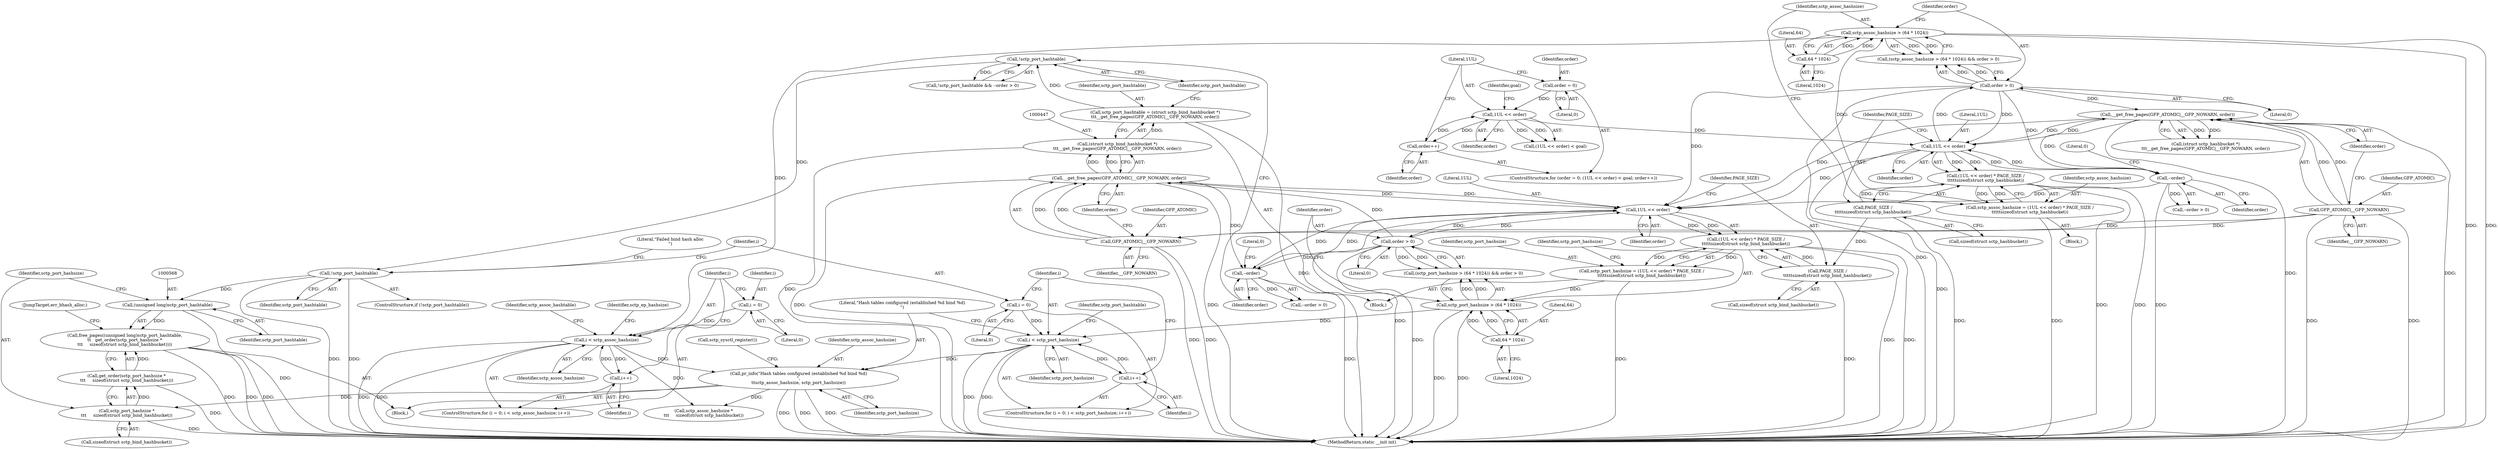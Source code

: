 digraph "0_linux_8e2d61e0aed2b7c4ecb35844fe07e0b2b762dee4_0@API" {
"1000566" [label="(Call,free_pages((unsigned long)sctp_port_hashtable,\n\t\t   get_order(sctp_port_hashsize *\n\t\t\t     sizeof(struct sctp_bind_hashbucket))))"];
"1000567" [label="(Call,(unsigned long)sctp_port_hashtable)"];
"1000461" [label="(Call,!sctp_port_hashtable)"];
"1000454" [label="(Call,!sctp_port_hashtable)"];
"1000444" [label="(Call,sctp_port_hashtable = (struct sctp_bind_hashbucket *)\n\t\t\t__get_free_pages(GFP_ATOMIC|__GFP_NOWARN, order))"];
"1000446" [label="(Call,(struct sctp_bind_hashbucket *)\n\t\t\t__get_free_pages(GFP_ATOMIC|__GFP_NOWARN, order))"];
"1000448" [label="(Call,__get_free_pages(GFP_ATOMIC|__GFP_NOWARN, order))"];
"1000449" [label="(Call,GFP_ATOMIC|__GFP_NOWARN)"];
"1000329" [label="(Call,GFP_ATOMIC|__GFP_NOWARN)"];
"1000426" [label="(Call,1UL << order)"];
"1000328" [label="(Call,__get_free_pages(GFP_ATOMIC|__GFP_NOWARN, order))"];
"1000320" [label="(Call,order > 0)"];
"1000306" [label="(Call,1UL << order)"];
"1000337" [label="(Call,--order)"];
"1000295" [label="(Call,1UL << order)"];
"1000291" [label="(Call,order = 0)"];
"1000299" [label="(Call,order++)"];
"1000457" [label="(Call,--order)"];
"1000440" [label="(Call,order > 0)"];
"1000570" [label="(Call,get_order(sctp_port_hashsize *\n\t\t\t     sizeof(struct sctp_bind_hashbucket)))"];
"1000571" [label="(Call,sctp_port_hashsize *\n\t\t\t     sizeof(struct sctp_bind_hashbucket))"];
"1000495" [label="(Call,pr_info(\"Hash tables configured (established %d bind %d)\n\",\n\t\tsctp_assoc_hashsize, sctp_port_hashsize))"];
"1000355" [label="(Call,i < sctp_assoc_hashsize)"];
"1000352" [label="(Call,i = 0)"];
"1000358" [label="(Call,i++)"];
"1000315" [label="(Call,sctp_assoc_hashsize > (64 * 1024))"];
"1000303" [label="(Call,sctp_assoc_hashsize = (1UL << order) * PAGE_SIZE /\n\t\t\t\t\tsizeof(struct sctp_hashbucket))"];
"1000305" [label="(Call,(1UL << order) * PAGE_SIZE /\n\t\t\t\t\tsizeof(struct sctp_hashbucket))"];
"1000309" [label="(Call,PAGE_SIZE /\n\t\t\t\t\tsizeof(struct sctp_hashbucket))"];
"1000317" [label="(Call,64 * 1024)"];
"1000475" [label="(Call,i < sctp_port_hashsize)"];
"1000478" [label="(Call,i++)"];
"1000472" [label="(Call,i = 0)"];
"1000435" [label="(Call,sctp_port_hashsize > (64 * 1024))"];
"1000423" [label="(Call,sctp_port_hashsize = (1UL << order) * PAGE_SIZE /\n\t\t\t\t\tsizeof(struct sctp_bind_hashbucket))"];
"1000425" [label="(Call,(1UL << order) * PAGE_SIZE /\n\t\t\t\t\tsizeof(struct sctp_bind_hashbucket))"];
"1000429" [label="(Call,PAGE_SIZE /\n\t\t\t\t\tsizeof(struct sctp_bind_hashbucket))"];
"1000437" [label="(Call,64 * 1024)"];
"1000422" [label="(Block,)"];
"1000351" [label="(ControlStructure,for (i = 0; i < sctp_assoc_hashsize; i++))"];
"1000307" [label="(Literal,1UL)"];
"1000365" [label="(Identifier,sctp_assoc_hashtable)"];
"1000295" [label="(Call,1UL << order)"];
"1000330" [label="(Identifier,GFP_ATOMIC)"];
"1000353" [label="(Identifier,i)"];
"1000440" [label="(Call,order > 0)"];
"1000302" [label="(Block,)"];
"1000355" [label="(Call,i < sctp_assoc_hashsize)"];
"1000479" [label="(Identifier,i)"];
"1000448" [label="(Call,__get_free_pages(GFP_ATOMIC|__GFP_NOWARN, order))"];
"1000300" [label="(Identifier,order)"];
"1000296" [label="(Literal,1UL)"];
"1000356" [label="(Identifier,i)"];
"1000566" [label="(Call,free_pages((unsigned long)sctp_port_hashtable,\n\t\t   get_order(sctp_port_hashsize *\n\t\t\t     sizeof(struct sctp_bind_hashbucket))))"];
"1000431" [label="(Call,sizeof(struct sctp_bind_hashbucket))"];
"1000461" [label="(Call,!sctp_port_hashtable)"];
"1000336" [label="(Call,--order > 0)"];
"1000499" [label="(Call,sctp_sysctl_register())"];
"1000297" [label="(Identifier,order)"];
"1000454" [label="(Call,!sctp_port_hashtable)"];
"1000477" [label="(Identifier,sctp_port_hashsize)"];
"1000338" [label="(Identifier,order)"];
"1000328" [label="(Call,__get_free_pages(GFP_ATOMIC|__GFP_NOWARN, order))"];
"1000352" [label="(Call,i = 0)"];
"1000354" [label="(Literal,0)"];
"1000326" [label="(Call,(struct sctp_hashbucket *)\n\t\t\t__get_free_pages(GFP_ATOMIC|__GFP_NOWARN, order))"];
"1000434" [label="(Call,(sctp_port_hashsize > (64 * 1024)) && order > 0)"];
"1000584" [label="(Call,sctp_assoc_hashsize *\n\t\t\t     sizeof(struct sctp_hashbucket))"];
"1000314" [label="(Call,(sctp_assoc_hashsize > (64 * 1024)) && order > 0)"];
"1000321" [label="(Identifier,order)"];
"1000475" [label="(Call,i < sctp_port_hashsize)"];
"1000471" [label="(ControlStructure,for (i = 0; i < sctp_port_hashsize; i++))"];
"1000427" [label="(Literal,1UL)"];
"1000320" [label="(Call,order > 0)"];
"1000573" [label="(Call,sizeof(struct sctp_bind_hashbucket))"];
"1000318" [label="(Literal,64)"];
"1000452" [label="(Identifier,order)"];
"1000478" [label="(Call,i++)"];
"1000435" [label="(Call,sctp_port_hashsize > (64 * 1024))"];
"1000450" [label="(Identifier,GFP_ATOMIC)"];
"1000449" [label="(Call,GFP_ATOMIC|__GFP_NOWARN)"];
"1000306" [label="(Call,1UL << order)"];
"1000474" [label="(Literal,0)"];
"1000311" [label="(Call,sizeof(struct sctp_hashbucket))"];
"1000304" [label="(Identifier,sctp_assoc_hashsize)"];
"1000292" [label="(Identifier,order)"];
"1000485" [label="(Identifier,sctp_port_hashtable)"];
"1000331" [label="(Identifier,__GFP_NOWARN)"];
"1000496" [label="(Literal,\"Hash tables configured (established %d bind %d)\n\")"];
"1000337" [label="(Call,--order)"];
"1000359" [label="(Identifier,i)"];
"1000498" [label="(Identifier,sctp_port_hashsize)"];
"1000473" [label="(Identifier,i)"];
"1000437" [label="(Call,64 * 1024)"];
"1000299" [label="(Call,order++)"];
"1000376" [label="(Identifier,sctp_ep_hashsize)"];
"1000428" [label="(Identifier,order)"];
"1000357" [label="(Identifier,sctp_assoc_hashsize)"];
"1000322" [label="(Literal,0)"];
"1000315" [label="(Call,sctp_assoc_hashsize > (64 * 1024))"];
"1000290" [label="(ControlStructure,for (order = 0; (1UL << order) < goal; order++))"];
"1000425" [label="(Call,(1UL << order) * PAGE_SIZE /\n\t\t\t\t\tsizeof(struct sctp_bind_hashbucket))"];
"1000423" [label="(Call,sctp_port_hashsize = (1UL << order) * PAGE_SIZE /\n\t\t\t\t\tsizeof(struct sctp_bind_hashbucket))"];
"1000569" [label="(Identifier,sctp_port_hashtable)"];
"1000309" [label="(Call,PAGE_SIZE /\n\t\t\t\t\tsizeof(struct sctp_hashbucket))"];
"1000436" [label="(Identifier,sctp_port_hashsize)"];
"1000472" [label="(Call,i = 0)"];
"1000476" [label="(Identifier,i)"];
"1000458" [label="(Identifier,order)"];
"1000316" [label="(Identifier,sctp_assoc_hashsize)"];
"1000305" [label="(Call,(1UL << order) * PAGE_SIZE /\n\t\t\t\t\tsizeof(struct sctp_hashbucket))"];
"1000460" [label="(ControlStructure,if (!sctp_port_hashtable))"];
"1000339" [label="(Literal,0)"];
"1000430" [label="(Identifier,PAGE_SIZE)"];
"1000303" [label="(Call,sctp_assoc_hashsize = (1UL << order) * PAGE_SIZE /\n\t\t\t\t\tsizeof(struct sctp_hashbucket))"];
"1000572" [label="(Identifier,sctp_port_hashsize)"];
"1000451" [label="(Identifier,__GFP_NOWARN)"];
"1000294" [label="(Call,(1UL << order) < goal)"];
"1000446" [label="(Call,(struct sctp_bind_hashbucket *)\n\t\t\t__get_free_pages(GFP_ATOMIC|__GFP_NOWARN, order))"];
"1000332" [label="(Identifier,order)"];
"1000112" [label="(Block,)"];
"1000438" [label="(Literal,64)"];
"1000424" [label="(Identifier,sctp_port_hashsize)"];
"1000453" [label="(Call,!sctp_port_hashtable && --order > 0)"];
"1000497" [label="(Identifier,sctp_assoc_hashsize)"];
"1000444" [label="(Call,sctp_port_hashtable = (struct sctp_bind_hashbucket *)\n\t\t\t__get_free_pages(GFP_ATOMIC|__GFP_NOWARN, order))"];
"1000429" [label="(Call,PAGE_SIZE /\n\t\t\t\t\tsizeof(struct sctp_bind_hashbucket))"];
"1000457" [label="(Call,--order)"];
"1000298" [label="(Identifier,goal)"];
"1000439" [label="(Literal,1024)"];
"1000455" [label="(Identifier,sctp_port_hashtable)"];
"1000445" [label="(Identifier,sctp_port_hashtable)"];
"1000459" [label="(Literal,0)"];
"1000456" [label="(Call,--order > 0)"];
"1000465" [label="(Literal,\"Failed bind hash alloc\n\")"];
"1000570" [label="(Call,get_order(sctp_port_hashsize *\n\t\t\t     sizeof(struct sctp_bind_hashbucket)))"];
"1000308" [label="(Identifier,order)"];
"1000291" [label="(Call,order = 0)"];
"1000599" [label="(MethodReturn,static __init int)"];
"1000462" [label="(Identifier,sctp_port_hashtable)"];
"1000567" [label="(Call,(unsigned long)sctp_port_hashtable)"];
"1000329" [label="(Call,GFP_ATOMIC|__GFP_NOWARN)"];
"1000317" [label="(Call,64 * 1024)"];
"1000442" [label="(Literal,0)"];
"1000571" [label="(Call,sctp_port_hashsize *\n\t\t\t     sizeof(struct sctp_bind_hashbucket))"];
"1000441" [label="(Identifier,order)"];
"1000358" [label="(Call,i++)"];
"1000575" [label="(JumpTarget,err_bhash_alloc:)"];
"1000310" [label="(Identifier,PAGE_SIZE)"];
"1000293" [label="(Literal,0)"];
"1000319" [label="(Literal,1024)"];
"1000426" [label="(Call,1UL << order)"];
"1000495" [label="(Call,pr_info(\"Hash tables configured (established %d bind %d)\n\",\n\t\tsctp_assoc_hashsize, sctp_port_hashsize))"];
"1000566" -> "1000112"  [label="AST: "];
"1000566" -> "1000570"  [label="CFG: "];
"1000567" -> "1000566"  [label="AST: "];
"1000570" -> "1000566"  [label="AST: "];
"1000575" -> "1000566"  [label="CFG: "];
"1000566" -> "1000599"  [label="DDG: "];
"1000566" -> "1000599"  [label="DDG: "];
"1000566" -> "1000599"  [label="DDG: "];
"1000567" -> "1000566"  [label="DDG: "];
"1000570" -> "1000566"  [label="DDG: "];
"1000567" -> "1000569"  [label="CFG: "];
"1000568" -> "1000567"  [label="AST: "];
"1000569" -> "1000567"  [label="AST: "];
"1000572" -> "1000567"  [label="CFG: "];
"1000567" -> "1000599"  [label="DDG: "];
"1000461" -> "1000567"  [label="DDG: "];
"1000461" -> "1000460"  [label="AST: "];
"1000461" -> "1000462"  [label="CFG: "];
"1000462" -> "1000461"  [label="AST: "];
"1000465" -> "1000461"  [label="CFG: "];
"1000473" -> "1000461"  [label="CFG: "];
"1000461" -> "1000599"  [label="DDG: "];
"1000461" -> "1000599"  [label="DDG: "];
"1000454" -> "1000461"  [label="DDG: "];
"1000454" -> "1000453"  [label="AST: "];
"1000454" -> "1000455"  [label="CFG: "];
"1000455" -> "1000454"  [label="AST: "];
"1000458" -> "1000454"  [label="CFG: "];
"1000453" -> "1000454"  [label="CFG: "];
"1000454" -> "1000453"  [label="DDG: "];
"1000444" -> "1000454"  [label="DDG: "];
"1000444" -> "1000422"  [label="AST: "];
"1000444" -> "1000446"  [label="CFG: "];
"1000445" -> "1000444"  [label="AST: "];
"1000446" -> "1000444"  [label="AST: "];
"1000455" -> "1000444"  [label="CFG: "];
"1000444" -> "1000599"  [label="DDG: "];
"1000446" -> "1000444"  [label="DDG: "];
"1000446" -> "1000448"  [label="CFG: "];
"1000447" -> "1000446"  [label="AST: "];
"1000448" -> "1000446"  [label="AST: "];
"1000446" -> "1000599"  [label="DDG: "];
"1000448" -> "1000446"  [label="DDG: "];
"1000448" -> "1000446"  [label="DDG: "];
"1000448" -> "1000452"  [label="CFG: "];
"1000449" -> "1000448"  [label="AST: "];
"1000452" -> "1000448"  [label="AST: "];
"1000448" -> "1000599"  [label="DDG: "];
"1000448" -> "1000599"  [label="DDG: "];
"1000448" -> "1000426"  [label="DDG: "];
"1000449" -> "1000448"  [label="DDG: "];
"1000449" -> "1000448"  [label="DDG: "];
"1000426" -> "1000448"  [label="DDG: "];
"1000440" -> "1000448"  [label="DDG: "];
"1000448" -> "1000457"  [label="DDG: "];
"1000449" -> "1000451"  [label="CFG: "];
"1000450" -> "1000449"  [label="AST: "];
"1000451" -> "1000449"  [label="AST: "];
"1000452" -> "1000449"  [label="CFG: "];
"1000449" -> "1000599"  [label="DDG: "];
"1000449" -> "1000599"  [label="DDG: "];
"1000329" -> "1000449"  [label="DDG: "];
"1000329" -> "1000449"  [label="DDG: "];
"1000329" -> "1000328"  [label="AST: "];
"1000329" -> "1000331"  [label="CFG: "];
"1000330" -> "1000329"  [label="AST: "];
"1000331" -> "1000329"  [label="AST: "];
"1000332" -> "1000329"  [label="CFG: "];
"1000329" -> "1000599"  [label="DDG: "];
"1000329" -> "1000599"  [label="DDG: "];
"1000329" -> "1000328"  [label="DDG: "];
"1000329" -> "1000328"  [label="DDG: "];
"1000426" -> "1000425"  [label="AST: "];
"1000426" -> "1000428"  [label="CFG: "];
"1000427" -> "1000426"  [label="AST: "];
"1000428" -> "1000426"  [label="AST: "];
"1000430" -> "1000426"  [label="CFG: "];
"1000426" -> "1000599"  [label="DDG: "];
"1000426" -> "1000425"  [label="DDG: "];
"1000426" -> "1000425"  [label="DDG: "];
"1000328" -> "1000426"  [label="DDG: "];
"1000457" -> "1000426"  [label="DDG: "];
"1000440" -> "1000426"  [label="DDG: "];
"1000320" -> "1000426"  [label="DDG: "];
"1000306" -> "1000426"  [label="DDG: "];
"1000337" -> "1000426"  [label="DDG: "];
"1000426" -> "1000440"  [label="DDG: "];
"1000426" -> "1000457"  [label="DDG: "];
"1000328" -> "1000326"  [label="AST: "];
"1000328" -> "1000332"  [label="CFG: "];
"1000332" -> "1000328"  [label="AST: "];
"1000326" -> "1000328"  [label="CFG: "];
"1000328" -> "1000599"  [label="DDG: "];
"1000328" -> "1000599"  [label="DDG: "];
"1000328" -> "1000306"  [label="DDG: "];
"1000328" -> "1000326"  [label="DDG: "];
"1000328" -> "1000326"  [label="DDG: "];
"1000320" -> "1000328"  [label="DDG: "];
"1000306" -> "1000328"  [label="DDG: "];
"1000328" -> "1000337"  [label="DDG: "];
"1000320" -> "1000314"  [label="AST: "];
"1000320" -> "1000322"  [label="CFG: "];
"1000321" -> "1000320"  [label="AST: "];
"1000322" -> "1000320"  [label="AST: "];
"1000314" -> "1000320"  [label="CFG: "];
"1000320" -> "1000599"  [label="DDG: "];
"1000320" -> "1000306"  [label="DDG: "];
"1000320" -> "1000314"  [label="DDG: "];
"1000320" -> "1000314"  [label="DDG: "];
"1000306" -> "1000320"  [label="DDG: "];
"1000320" -> "1000337"  [label="DDG: "];
"1000306" -> "1000305"  [label="AST: "];
"1000306" -> "1000308"  [label="CFG: "];
"1000307" -> "1000306"  [label="AST: "];
"1000308" -> "1000306"  [label="AST: "];
"1000310" -> "1000306"  [label="CFG: "];
"1000306" -> "1000599"  [label="DDG: "];
"1000306" -> "1000305"  [label="DDG: "];
"1000306" -> "1000305"  [label="DDG: "];
"1000337" -> "1000306"  [label="DDG: "];
"1000295" -> "1000306"  [label="DDG: "];
"1000306" -> "1000337"  [label="DDG: "];
"1000337" -> "1000336"  [label="AST: "];
"1000337" -> "1000338"  [label="CFG: "];
"1000338" -> "1000337"  [label="AST: "];
"1000339" -> "1000337"  [label="CFG: "];
"1000337" -> "1000599"  [label="DDG: "];
"1000337" -> "1000336"  [label="DDG: "];
"1000295" -> "1000294"  [label="AST: "];
"1000295" -> "1000297"  [label="CFG: "];
"1000296" -> "1000295"  [label="AST: "];
"1000297" -> "1000295"  [label="AST: "];
"1000298" -> "1000295"  [label="CFG: "];
"1000295" -> "1000294"  [label="DDG: "];
"1000295" -> "1000294"  [label="DDG: "];
"1000291" -> "1000295"  [label="DDG: "];
"1000299" -> "1000295"  [label="DDG: "];
"1000295" -> "1000299"  [label="DDG: "];
"1000291" -> "1000290"  [label="AST: "];
"1000291" -> "1000293"  [label="CFG: "];
"1000292" -> "1000291"  [label="AST: "];
"1000293" -> "1000291"  [label="AST: "];
"1000296" -> "1000291"  [label="CFG: "];
"1000299" -> "1000290"  [label="AST: "];
"1000299" -> "1000300"  [label="CFG: "];
"1000300" -> "1000299"  [label="AST: "];
"1000296" -> "1000299"  [label="CFG: "];
"1000457" -> "1000456"  [label="AST: "];
"1000457" -> "1000458"  [label="CFG: "];
"1000458" -> "1000457"  [label="AST: "];
"1000459" -> "1000457"  [label="CFG: "];
"1000457" -> "1000599"  [label="DDG: "];
"1000457" -> "1000456"  [label="DDG: "];
"1000440" -> "1000457"  [label="DDG: "];
"1000440" -> "1000434"  [label="AST: "];
"1000440" -> "1000442"  [label="CFG: "];
"1000441" -> "1000440"  [label="AST: "];
"1000442" -> "1000440"  [label="AST: "];
"1000434" -> "1000440"  [label="CFG: "];
"1000440" -> "1000599"  [label="DDG: "];
"1000440" -> "1000434"  [label="DDG: "];
"1000440" -> "1000434"  [label="DDG: "];
"1000570" -> "1000571"  [label="CFG: "];
"1000571" -> "1000570"  [label="AST: "];
"1000570" -> "1000599"  [label="DDG: "];
"1000571" -> "1000570"  [label="DDG: "];
"1000571" -> "1000573"  [label="CFG: "];
"1000572" -> "1000571"  [label="AST: "];
"1000573" -> "1000571"  [label="AST: "];
"1000571" -> "1000599"  [label="DDG: "];
"1000495" -> "1000571"  [label="DDG: "];
"1000495" -> "1000112"  [label="AST: "];
"1000495" -> "1000498"  [label="CFG: "];
"1000496" -> "1000495"  [label="AST: "];
"1000497" -> "1000495"  [label="AST: "];
"1000498" -> "1000495"  [label="AST: "];
"1000499" -> "1000495"  [label="CFG: "];
"1000495" -> "1000599"  [label="DDG: "];
"1000495" -> "1000599"  [label="DDG: "];
"1000495" -> "1000599"  [label="DDG: "];
"1000355" -> "1000495"  [label="DDG: "];
"1000475" -> "1000495"  [label="DDG: "];
"1000495" -> "1000584"  [label="DDG: "];
"1000355" -> "1000351"  [label="AST: "];
"1000355" -> "1000357"  [label="CFG: "];
"1000356" -> "1000355"  [label="AST: "];
"1000357" -> "1000355"  [label="AST: "];
"1000365" -> "1000355"  [label="CFG: "];
"1000376" -> "1000355"  [label="CFG: "];
"1000355" -> "1000599"  [label="DDG: "];
"1000355" -> "1000599"  [label="DDG: "];
"1000352" -> "1000355"  [label="DDG: "];
"1000358" -> "1000355"  [label="DDG: "];
"1000315" -> "1000355"  [label="DDG: "];
"1000355" -> "1000358"  [label="DDG: "];
"1000355" -> "1000584"  [label="DDG: "];
"1000352" -> "1000351"  [label="AST: "];
"1000352" -> "1000354"  [label="CFG: "];
"1000353" -> "1000352"  [label="AST: "];
"1000354" -> "1000352"  [label="AST: "];
"1000356" -> "1000352"  [label="CFG: "];
"1000358" -> "1000351"  [label="AST: "];
"1000358" -> "1000359"  [label="CFG: "];
"1000359" -> "1000358"  [label="AST: "];
"1000356" -> "1000358"  [label="CFG: "];
"1000315" -> "1000314"  [label="AST: "];
"1000315" -> "1000317"  [label="CFG: "];
"1000316" -> "1000315"  [label="AST: "];
"1000317" -> "1000315"  [label="AST: "];
"1000321" -> "1000315"  [label="CFG: "];
"1000314" -> "1000315"  [label="CFG: "];
"1000315" -> "1000599"  [label="DDG: "];
"1000315" -> "1000599"  [label="DDG: "];
"1000315" -> "1000314"  [label="DDG: "];
"1000315" -> "1000314"  [label="DDG: "];
"1000303" -> "1000315"  [label="DDG: "];
"1000317" -> "1000315"  [label="DDG: "];
"1000317" -> "1000315"  [label="DDG: "];
"1000303" -> "1000302"  [label="AST: "];
"1000303" -> "1000305"  [label="CFG: "];
"1000304" -> "1000303"  [label="AST: "];
"1000305" -> "1000303"  [label="AST: "];
"1000316" -> "1000303"  [label="CFG: "];
"1000303" -> "1000599"  [label="DDG: "];
"1000305" -> "1000303"  [label="DDG: "];
"1000305" -> "1000303"  [label="DDG: "];
"1000305" -> "1000309"  [label="CFG: "];
"1000309" -> "1000305"  [label="AST: "];
"1000305" -> "1000599"  [label="DDG: "];
"1000305" -> "1000599"  [label="DDG: "];
"1000309" -> "1000305"  [label="DDG: "];
"1000309" -> "1000311"  [label="CFG: "];
"1000310" -> "1000309"  [label="AST: "];
"1000311" -> "1000309"  [label="AST: "];
"1000309" -> "1000599"  [label="DDG: "];
"1000309" -> "1000429"  [label="DDG: "];
"1000317" -> "1000319"  [label="CFG: "];
"1000318" -> "1000317"  [label="AST: "];
"1000319" -> "1000317"  [label="AST: "];
"1000475" -> "1000471"  [label="AST: "];
"1000475" -> "1000477"  [label="CFG: "];
"1000476" -> "1000475"  [label="AST: "];
"1000477" -> "1000475"  [label="AST: "];
"1000485" -> "1000475"  [label="CFG: "];
"1000496" -> "1000475"  [label="CFG: "];
"1000475" -> "1000599"  [label="DDG: "];
"1000475" -> "1000599"  [label="DDG: "];
"1000478" -> "1000475"  [label="DDG: "];
"1000472" -> "1000475"  [label="DDG: "];
"1000435" -> "1000475"  [label="DDG: "];
"1000475" -> "1000478"  [label="DDG: "];
"1000478" -> "1000471"  [label="AST: "];
"1000478" -> "1000479"  [label="CFG: "];
"1000479" -> "1000478"  [label="AST: "];
"1000476" -> "1000478"  [label="CFG: "];
"1000472" -> "1000471"  [label="AST: "];
"1000472" -> "1000474"  [label="CFG: "];
"1000473" -> "1000472"  [label="AST: "];
"1000474" -> "1000472"  [label="AST: "];
"1000476" -> "1000472"  [label="CFG: "];
"1000435" -> "1000434"  [label="AST: "];
"1000435" -> "1000437"  [label="CFG: "];
"1000436" -> "1000435"  [label="AST: "];
"1000437" -> "1000435"  [label="AST: "];
"1000441" -> "1000435"  [label="CFG: "];
"1000434" -> "1000435"  [label="CFG: "];
"1000435" -> "1000599"  [label="DDG: "];
"1000435" -> "1000599"  [label="DDG: "];
"1000435" -> "1000434"  [label="DDG: "];
"1000435" -> "1000434"  [label="DDG: "];
"1000423" -> "1000435"  [label="DDG: "];
"1000437" -> "1000435"  [label="DDG: "];
"1000437" -> "1000435"  [label="DDG: "];
"1000423" -> "1000422"  [label="AST: "];
"1000423" -> "1000425"  [label="CFG: "];
"1000424" -> "1000423"  [label="AST: "];
"1000425" -> "1000423"  [label="AST: "];
"1000436" -> "1000423"  [label="CFG: "];
"1000423" -> "1000599"  [label="DDG: "];
"1000425" -> "1000423"  [label="DDG: "];
"1000425" -> "1000423"  [label="DDG: "];
"1000425" -> "1000429"  [label="CFG: "];
"1000429" -> "1000425"  [label="AST: "];
"1000425" -> "1000599"  [label="DDG: "];
"1000425" -> "1000599"  [label="DDG: "];
"1000429" -> "1000425"  [label="DDG: "];
"1000429" -> "1000431"  [label="CFG: "];
"1000430" -> "1000429"  [label="AST: "];
"1000431" -> "1000429"  [label="AST: "];
"1000429" -> "1000599"  [label="DDG: "];
"1000437" -> "1000439"  [label="CFG: "];
"1000438" -> "1000437"  [label="AST: "];
"1000439" -> "1000437"  [label="AST: "];
}
